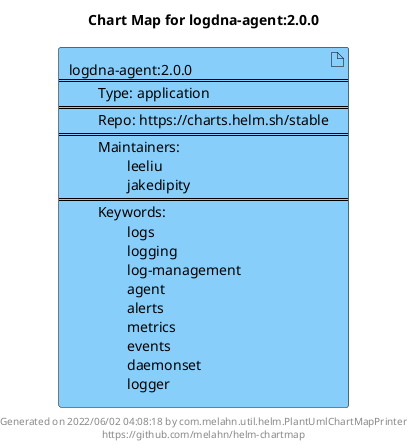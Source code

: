 @startuml
skinparam linetype ortho
skinparam backgroundColor white
skinparam usecaseBorderColor black
skinparam usecaseArrowColor LightSlateGray
skinparam artifactBorderColor black
skinparam artifactArrowColor LightSlateGray

title Chart Map for logdna-agent:2.0.0

'There is one referenced Helm Chart
artifact "logdna-agent:2.0.0\n====\n\tType: application\n====\n\tRepo: https://charts.helm.sh/stable\n====\n\tMaintainers: \n\t\tleeliu\n\t\tjakedipity\n====\n\tKeywords: \n\t\tlogs\n\t\tlogging\n\t\tlog-management\n\t\tagent\n\t\talerts\n\t\tmetrics\n\t\tevents\n\t\tdaemonset\n\t\tlogger" as logdna_agent_2_0_0 #LightSkyBlue

'There are 0 referenced Docker Images

'Chart Dependencies

center footer Generated on 2022/06/02 04:08:18 by com.melahn.util.helm.PlantUmlChartMapPrinter\nhttps://github.com/melahn/helm-chartmap
@enduml
